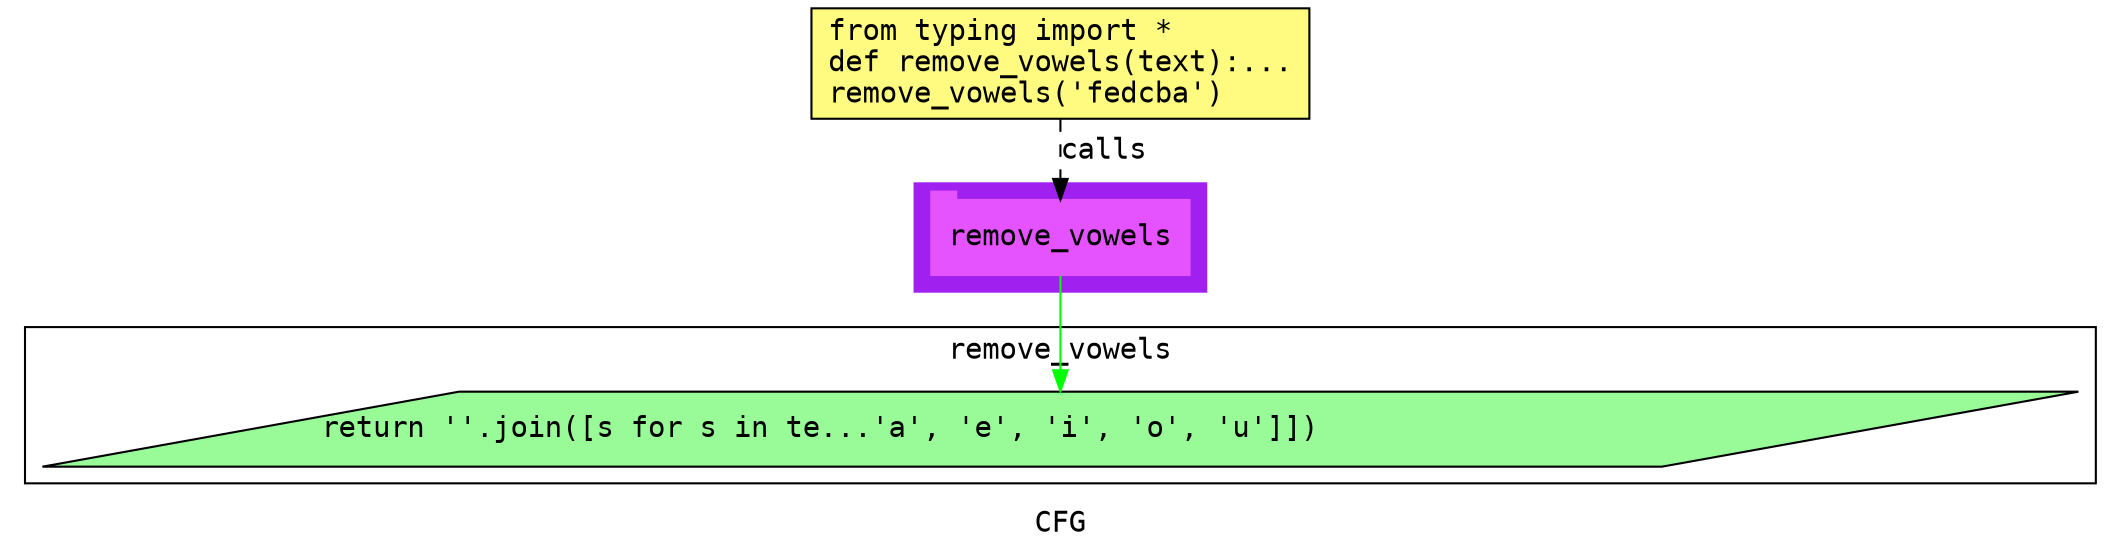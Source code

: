 digraph cluster616CFG {
	graph [bb="0,0,976,259",
		compound=True,
		fontname="DejaVu Sans Mono",
		label=CFG,
		lheight=0.21,
		lp="488,11.5",
		lwidth=0.35,
		pack=False,
		rankdir=TB,
		ranksep=0.02
	];
	node [fontname="DejaVu Sans Mono",
		label="\N"
	];
	edge [fontname="DejaVu Sans Mono"];
	subgraph cluster_1 {
		graph [bb="418,123,558,175",
			color=purple,
			compound=true,
			fontname="DejaVu Sans Mono",
			label="",
			rankdir=TB,
			ranksep=0.02,
			shape=tab,
			style=filled
		];
		node [fontname="DejaVu Sans Mono"];
		edge [fontname="DejaVu Sans Mono"];
		6	[color="#E552FF",
			height=0.5,
			label=remove_vowels,
			linenum="[5]",
			pos="488,149",
			shape=tab,
			style=filled,
			width=1.7222];
	}
	subgraph cluster4remove_vowels {
		graph [bb="8,31,968,106",
			compound=True,
			fontname="DejaVu Sans Mono",
			label=remove_vowels,
			lheight=0.21,
			lp="488,94.5",
			lwidth=1.50,
			pack=False,
			rankdir=TB,
			ranksep=0.02
		];
		node [fontname="DejaVu Sans Mono"];
		edge [fontname="DejaVu Sans Mono"];
		3	[fillcolor="#98fb98",
			height=0.5,
			label="return ''.join([s for s in te...'a', 'e', 'i', 'o', 'u']])\l",
			linenum="[3]",
			pos="488,57",
			shape=parallelogram,
			style="filled,solid",
			width=13.103];
	}
	1	[fillcolor="#FFFB81",
		height=0.73611,
		label="from typing import *\ldef remove_vowels(text):...\lremove_vowels('fedcba')\l",
		linenum="[1]",
		pos="488,232.5",
		shape=rectangle,
		style="filled,solid",
		width=3.3194];
	1 -> 6	[label=calls,
		lp="509,190.5",
		pos="e,488,167.13 488,205.71 488,196.66 488,186.47 488,177.3",
		style=dashed];
	6 -> 3	[color=green,
		pos="e,488,75.3 488,130.65 488,117.82 488,100.11 488,85.381"];
}
